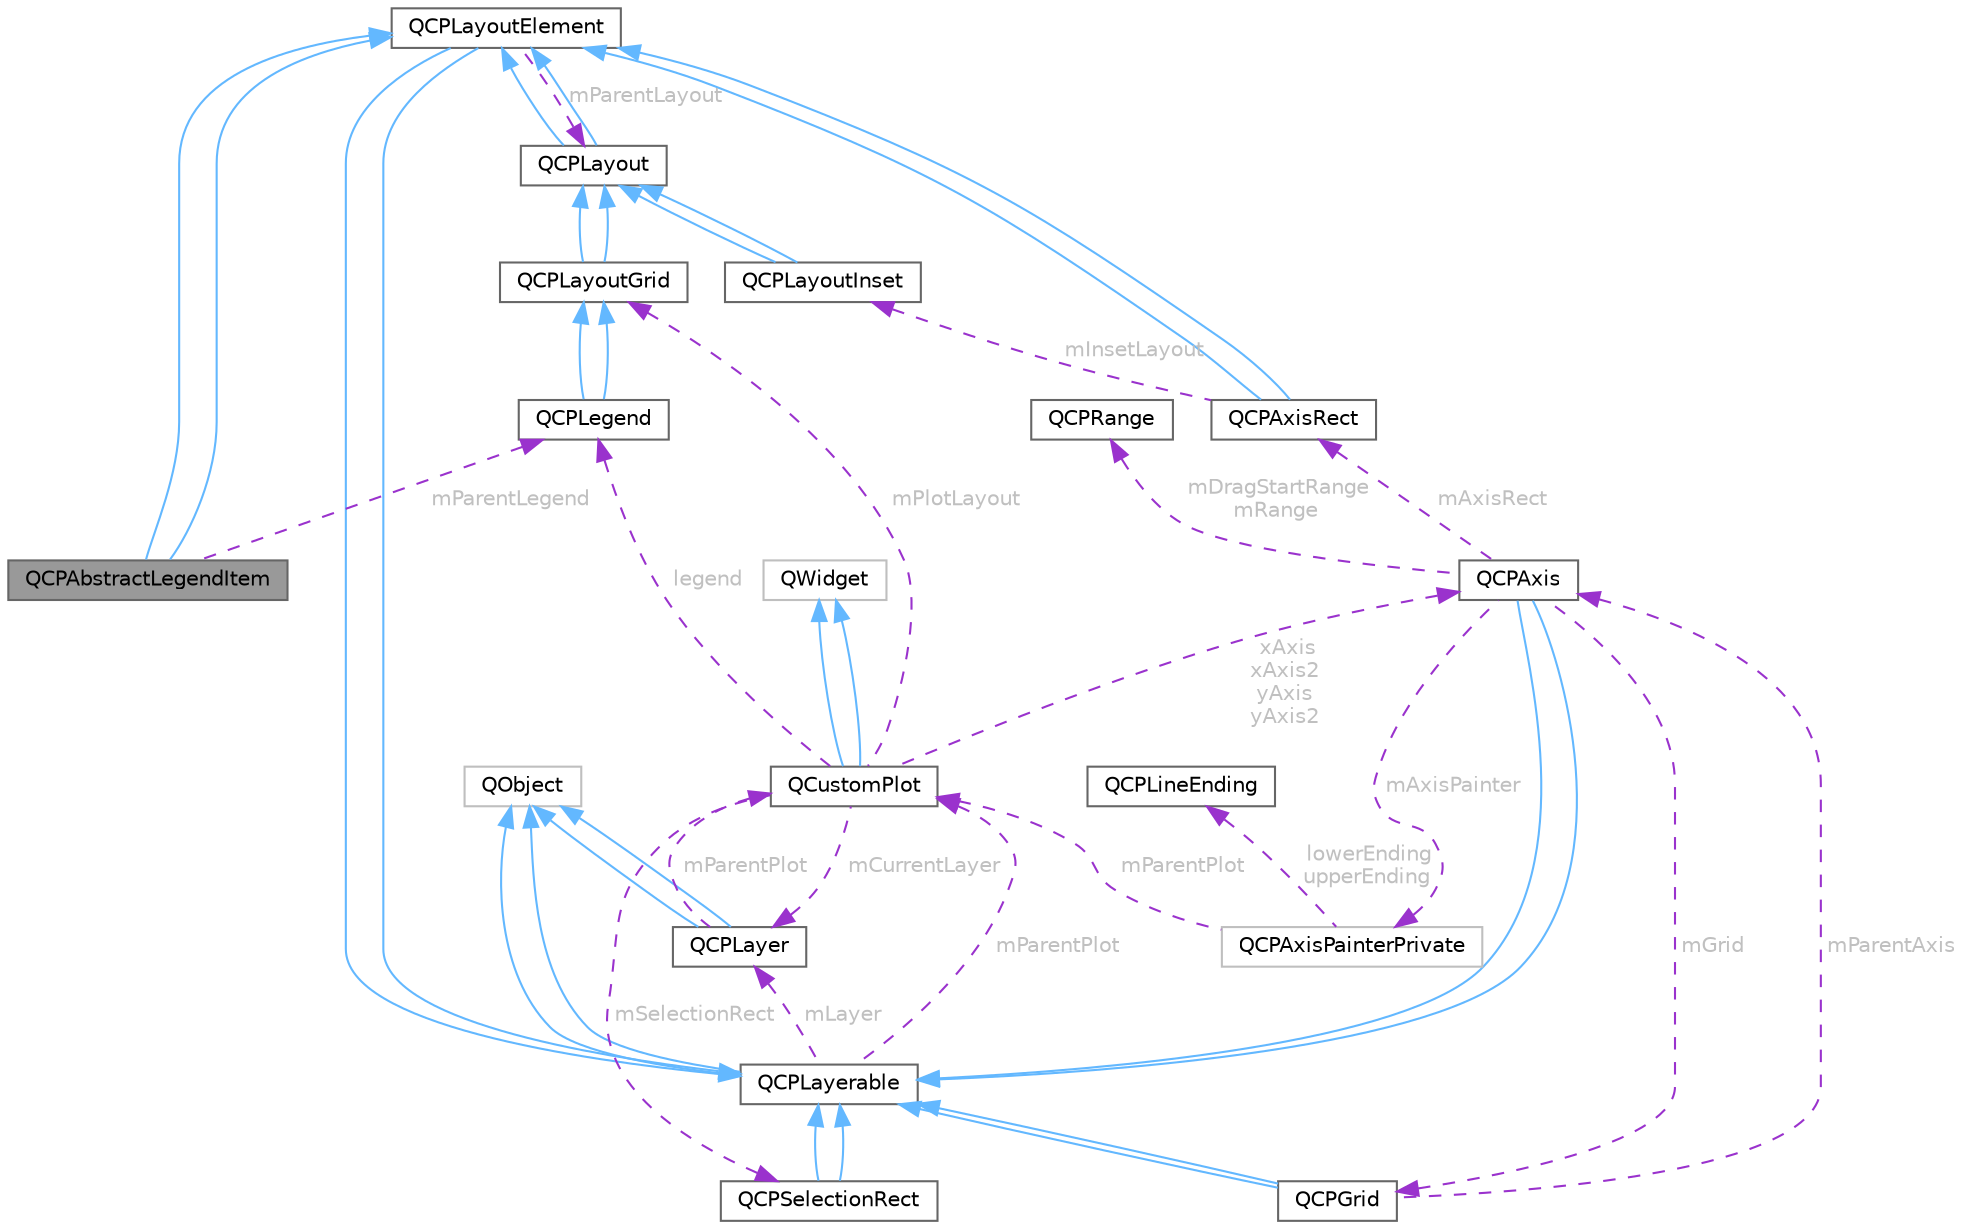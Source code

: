 digraph "QCPAbstractLegendItem"
{
 // LATEX_PDF_SIZE
  bgcolor="transparent";
  edge [fontname=Helvetica,fontsize=10,labelfontname=Helvetica,labelfontsize=10];
  node [fontname=Helvetica,fontsize=10,shape=box,height=0.2,width=0.4];
  Node1 [id="Node000001",label="QCPAbstractLegendItem",height=0.2,width=0.4,color="gray40", fillcolor="grey60", style="filled", fontcolor="black",tooltip="The abstract base class for all entries in a QCPLegend."];
  Node2 -> Node1 [id="edge45_Node000001_Node000002",dir="back",color="steelblue1",style="solid",tooltip=" "];
  Node2 [id="Node000002",label="QCPLayoutElement",height=0.2,width=0.4,color="gray40", fillcolor="white", style="filled",URL="$class_q_c_p_layout_element.html",tooltip="The abstract base class for all objects that form the layout system."];
  Node3 -> Node2 [id="edge46_Node000002_Node000003",dir="back",color="steelblue1",style="solid",tooltip=" "];
  Node3 [id="Node000003",label="QCPLayerable",height=0.2,width=0.4,color="gray40", fillcolor="white", style="filled",URL="$class_q_c_p_layerable.html",tooltip="Base class for all drawable objects."];
  Node4 -> Node3 [id="edge47_Node000003_Node000004",dir="back",color="steelblue1",style="solid",tooltip=" "];
  Node4 [id="Node000004",label="QObject",height=0.2,width=0.4,color="grey75", fillcolor="white", style="filled",tooltip=" "];
  Node4 -> Node3 [id="edge48_Node000003_Node000004",dir="back",color="steelblue1",style="solid",tooltip=" "];
  Node5 -> Node3 [id="edge49_Node000003_Node000005",dir="back",color="darkorchid3",style="dashed",tooltip=" ",label=" mParentPlot",fontcolor="grey" ];
  Node5 [id="Node000005",label="QCustomPlot",height=0.2,width=0.4,color="gray40", fillcolor="white", style="filled",URL="$class_q_custom_plot.html",tooltip="The central class of the library. This is the QWidget which displays the plot and interacts with the ..."];
  Node6 -> Node5 [id="edge50_Node000005_Node000006",dir="back",color="steelblue1",style="solid",tooltip=" "];
  Node6 [id="Node000006",label="QWidget",height=0.2,width=0.4,color="grey75", fillcolor="white", style="filled",tooltip=" "];
  Node6 -> Node5 [id="edge51_Node000005_Node000006",dir="back",color="steelblue1",style="solid",tooltip=" "];
  Node7 -> Node5 [id="edge52_Node000005_Node000007",dir="back",color="darkorchid3",style="dashed",tooltip=" ",label=" xAxis\nxAxis2\nyAxis\nyAxis2",fontcolor="grey" ];
  Node7 [id="Node000007",label="QCPAxis",height=0.2,width=0.4,color="gray40", fillcolor="white", style="filled",URL="$class_q_c_p_axis.html",tooltip="Manages a single axis inside a QCustomPlot."];
  Node3 -> Node7 [id="edge53_Node000007_Node000003",dir="back",color="steelblue1",style="solid",tooltip=" "];
  Node3 -> Node7 [id="edge54_Node000007_Node000003",dir="back",color="steelblue1",style="solid",tooltip=" "];
  Node8 -> Node7 [id="edge55_Node000007_Node000008",dir="back",color="darkorchid3",style="dashed",tooltip=" ",label=" mAxisRect",fontcolor="grey" ];
  Node8 [id="Node000008",label="QCPAxisRect",height=0.2,width=0.4,color="gray40", fillcolor="white", style="filled",URL="$class_q_c_p_axis_rect.html",tooltip="Holds multiple axes and arranges them in a rectangular shape."];
  Node2 -> Node8 [id="edge56_Node000008_Node000002",dir="back",color="steelblue1",style="solid",tooltip=" "];
  Node2 -> Node8 [id="edge57_Node000008_Node000002",dir="back",color="steelblue1",style="solid",tooltip=" "];
  Node9 -> Node8 [id="edge58_Node000008_Node000009",dir="back",color="darkorchid3",style="dashed",tooltip=" ",label=" mInsetLayout",fontcolor="grey" ];
  Node9 [id="Node000009",label="QCPLayoutInset",height=0.2,width=0.4,color="gray40", fillcolor="white", style="filled",URL="$class_q_c_p_layout_inset.html",tooltip="A layout that places child elements aligned to the border or arbitrarily positioned."];
  Node10 -> Node9 [id="edge59_Node000009_Node000010",dir="back",color="steelblue1",style="solid",tooltip=" "];
  Node10 [id="Node000010",label="QCPLayout",height=0.2,width=0.4,color="gray40", fillcolor="white", style="filled",URL="$class_q_c_p_layout.html",tooltip="The abstract base class for layouts."];
  Node2 -> Node10 [id="edge60_Node000010_Node000002",dir="back",color="steelblue1",style="solid",tooltip=" "];
  Node2 -> Node10 [id="edge61_Node000010_Node000002",dir="back",color="steelblue1",style="solid",tooltip=" "];
  Node10 -> Node9 [id="edge62_Node000009_Node000010",dir="back",color="steelblue1",style="solid",tooltip=" "];
  Node11 -> Node7 [id="edge63_Node000007_Node000011",dir="back",color="darkorchid3",style="dashed",tooltip=" ",label=" mDragStartRange\nmRange",fontcolor="grey" ];
  Node11 [id="Node000011",label="QCPRange",height=0.2,width=0.4,color="gray40", fillcolor="white", style="filled",URL="$class_q_c_p_range.html",tooltip="Represents the range an axis is encompassing."];
  Node12 -> Node7 [id="edge64_Node000007_Node000012",dir="back",color="darkorchid3",style="dashed",tooltip=" ",label=" mGrid",fontcolor="grey" ];
  Node12 [id="Node000012",label="QCPGrid",height=0.2,width=0.4,color="gray40", fillcolor="white", style="filled",URL="$class_q_c_p_grid.html",tooltip="Responsible for drawing the grid of a QCPAxis."];
  Node3 -> Node12 [id="edge65_Node000012_Node000003",dir="back",color="steelblue1",style="solid",tooltip=" "];
  Node3 -> Node12 [id="edge66_Node000012_Node000003",dir="back",color="steelblue1",style="solid",tooltip=" "];
  Node7 -> Node12 [id="edge67_Node000012_Node000007",dir="back",color="darkorchid3",style="dashed",tooltip=" ",label=" mParentAxis",fontcolor="grey" ];
  Node13 -> Node7 [id="edge68_Node000007_Node000013",dir="back",color="darkorchid3",style="dashed",tooltip=" ",label=" mAxisPainter",fontcolor="grey" ];
  Node13 [id="Node000013",label="QCPAxisPainterPrivate",height=0.2,width=0.4,color="grey75", fillcolor="white", style="filled",URL="$class_q_c_p_axis_painter_private.html",tooltip=" "];
  Node14 -> Node13 [id="edge69_Node000013_Node000014",dir="back",color="darkorchid3",style="dashed",tooltip=" ",label=" lowerEnding\nupperEnding",fontcolor="grey" ];
  Node14 [id="Node000014",label="QCPLineEnding",height=0.2,width=0.4,color="gray40", fillcolor="white", style="filled",URL="$class_q_c_p_line_ending.html",tooltip="Handles the different ending decorations for line-like items."];
  Node5 -> Node13 [id="edge70_Node000013_Node000005",dir="back",color="darkorchid3",style="dashed",tooltip=" ",label=" mParentPlot",fontcolor="grey" ];
  Node15 -> Node5 [id="edge71_Node000005_Node000015",dir="back",color="darkorchid3",style="dashed",tooltip=" ",label=" legend",fontcolor="grey" ];
  Node15 [id="Node000015",label="QCPLegend",height=0.2,width=0.4,color="gray40", fillcolor="white", style="filled",URL="$class_q_c_p_legend.html",tooltip="Manages a legend inside a QCustomPlot."];
  Node16 -> Node15 [id="edge72_Node000015_Node000016",dir="back",color="steelblue1",style="solid",tooltip=" "];
  Node16 [id="Node000016",label="QCPLayoutGrid",height=0.2,width=0.4,color="gray40", fillcolor="white", style="filled",URL="$class_q_c_p_layout_grid.html",tooltip="A layout that arranges child elements in a grid."];
  Node10 -> Node16 [id="edge73_Node000016_Node000010",dir="back",color="steelblue1",style="solid",tooltip=" "];
  Node10 -> Node16 [id="edge74_Node000016_Node000010",dir="back",color="steelblue1",style="solid",tooltip=" "];
  Node16 -> Node15 [id="edge75_Node000015_Node000016",dir="back",color="steelblue1",style="solid",tooltip=" "];
  Node16 -> Node5 [id="edge76_Node000005_Node000016",dir="back",color="darkorchid3",style="dashed",tooltip=" ",label=" mPlotLayout",fontcolor="grey" ];
  Node17 -> Node5 [id="edge77_Node000005_Node000017",dir="back",color="darkorchid3",style="dashed",tooltip=" ",label=" mCurrentLayer",fontcolor="grey" ];
  Node17 [id="Node000017",label="QCPLayer",height=0.2,width=0.4,color="gray40", fillcolor="white", style="filled",URL="$class_q_c_p_layer.html",tooltip="A layer that may contain objects, to control the rendering order."];
  Node4 -> Node17 [id="edge78_Node000017_Node000004",dir="back",color="steelblue1",style="solid",tooltip=" "];
  Node4 -> Node17 [id="edge79_Node000017_Node000004",dir="back",color="steelblue1",style="solid",tooltip=" "];
  Node5 -> Node17 [id="edge80_Node000017_Node000005",dir="back",color="darkorchid3",style="dashed",tooltip=" ",label=" mParentPlot",fontcolor="grey" ];
  Node18 -> Node5 [id="edge81_Node000005_Node000018",dir="back",color="darkorchid3",style="dashed",tooltip=" ",label=" mSelectionRect",fontcolor="grey" ];
  Node18 [id="Node000018",label="QCPSelectionRect",height=0.2,width=0.4,color="gray40", fillcolor="white", style="filled",URL="$class_q_c_p_selection_rect.html",tooltip="Provides rect/rubber-band data selection and range zoom interaction."];
  Node3 -> Node18 [id="edge82_Node000018_Node000003",dir="back",color="steelblue1",style="solid",tooltip=" "];
  Node3 -> Node18 [id="edge83_Node000018_Node000003",dir="back",color="steelblue1",style="solid",tooltip=" "];
  Node17 -> Node3 [id="edge84_Node000003_Node000017",dir="back",color="darkorchid3",style="dashed",tooltip=" ",label=" mLayer",fontcolor="grey" ];
  Node3 -> Node2 [id="edge85_Node000002_Node000003",dir="back",color="steelblue1",style="solid",tooltip=" "];
  Node10 -> Node2 [id="edge86_Node000002_Node000010",dir="back",color="darkorchid3",style="dashed",tooltip=" ",label=" mParentLayout",fontcolor="grey" ];
  Node2 -> Node1 [id="edge87_Node000001_Node000002",dir="back",color="steelblue1",style="solid",tooltip=" "];
  Node15 -> Node1 [id="edge88_Node000001_Node000015",dir="back",color="darkorchid3",style="dashed",tooltip=" ",label=" mParentLegend",fontcolor="grey" ];
}
